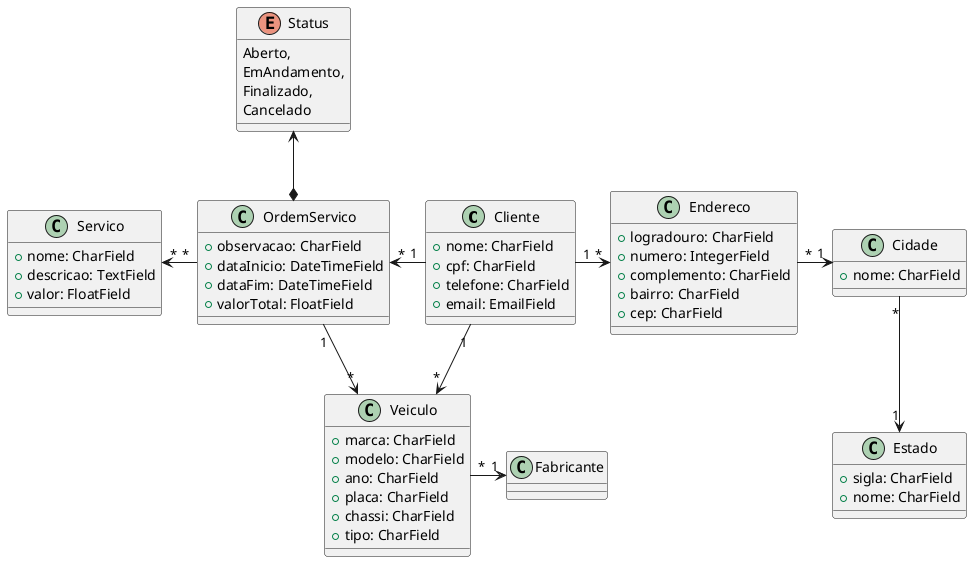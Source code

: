 @startuml
'https://plantuml.com/class-diagram

class Cliente {
    + nome: CharField
    + cpf: CharField
    + telefone: CharField
    + email: EmailField
}

class Endereco {
    + logradouro: CharField
    + numero: IntegerField
    + complemento: CharField
    + bairro: CharField
    + cep: CharField
}

class Cidade {
    + nome: CharField
}

class Estado {
    + sigla: CharField
    + nome: CharField
}

class Fabricante {}

class Veiculo {
    + marca: CharField
    + modelo: CharField
    + ano: CharField
    + placa: CharField
    + chassi: CharField
    + tipo: CharField
}

class Servico {
    + nome: CharField
    + descricao: TextField
    + valor: FloatField
}

class OrdemServico {
    + observacao: CharField
    + dataInicio: DateTimeField
    + dataFim: DateTimeField
    + valorTotal: FloatField
}

enum Status {
  Aberto,
  EmAndamento,
  Finalizado,
  Cancelado
}

Cliente "1" -right-> "*" Endereco
Cliente "1" --> "*" Veiculo
Cliente "1" -left-> "*" OrdemServico

Veiculo "*" -right-> "1" Fabricante

OrdemServico "1" -right-> "*" Veiculo
OrdemServico "*" -left-> "*" Servico
OrdemServico *-up-> Status

Endereco "*" -right-> "1" Cidade
Cidade "*" --> "1" Estado

@enduml